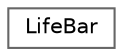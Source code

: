 digraph "Graphical Class Hierarchy"
{
 // LATEX_PDF_SIZE
  bgcolor="transparent";
  edge [fontname=Helvetica,fontsize=10,labelfontname=Helvetica,labelfontsize=10];
  node [fontname=Helvetica,fontsize=10,shape=box,height=0.2,width=0.4];
  rankdir="LR";
  Node0 [label="LifeBar",height=0.2,width=0.4,color="grey40", fillcolor="white", style="filled",URL="$struct_life_bar.html",tooltip=" "];
}

